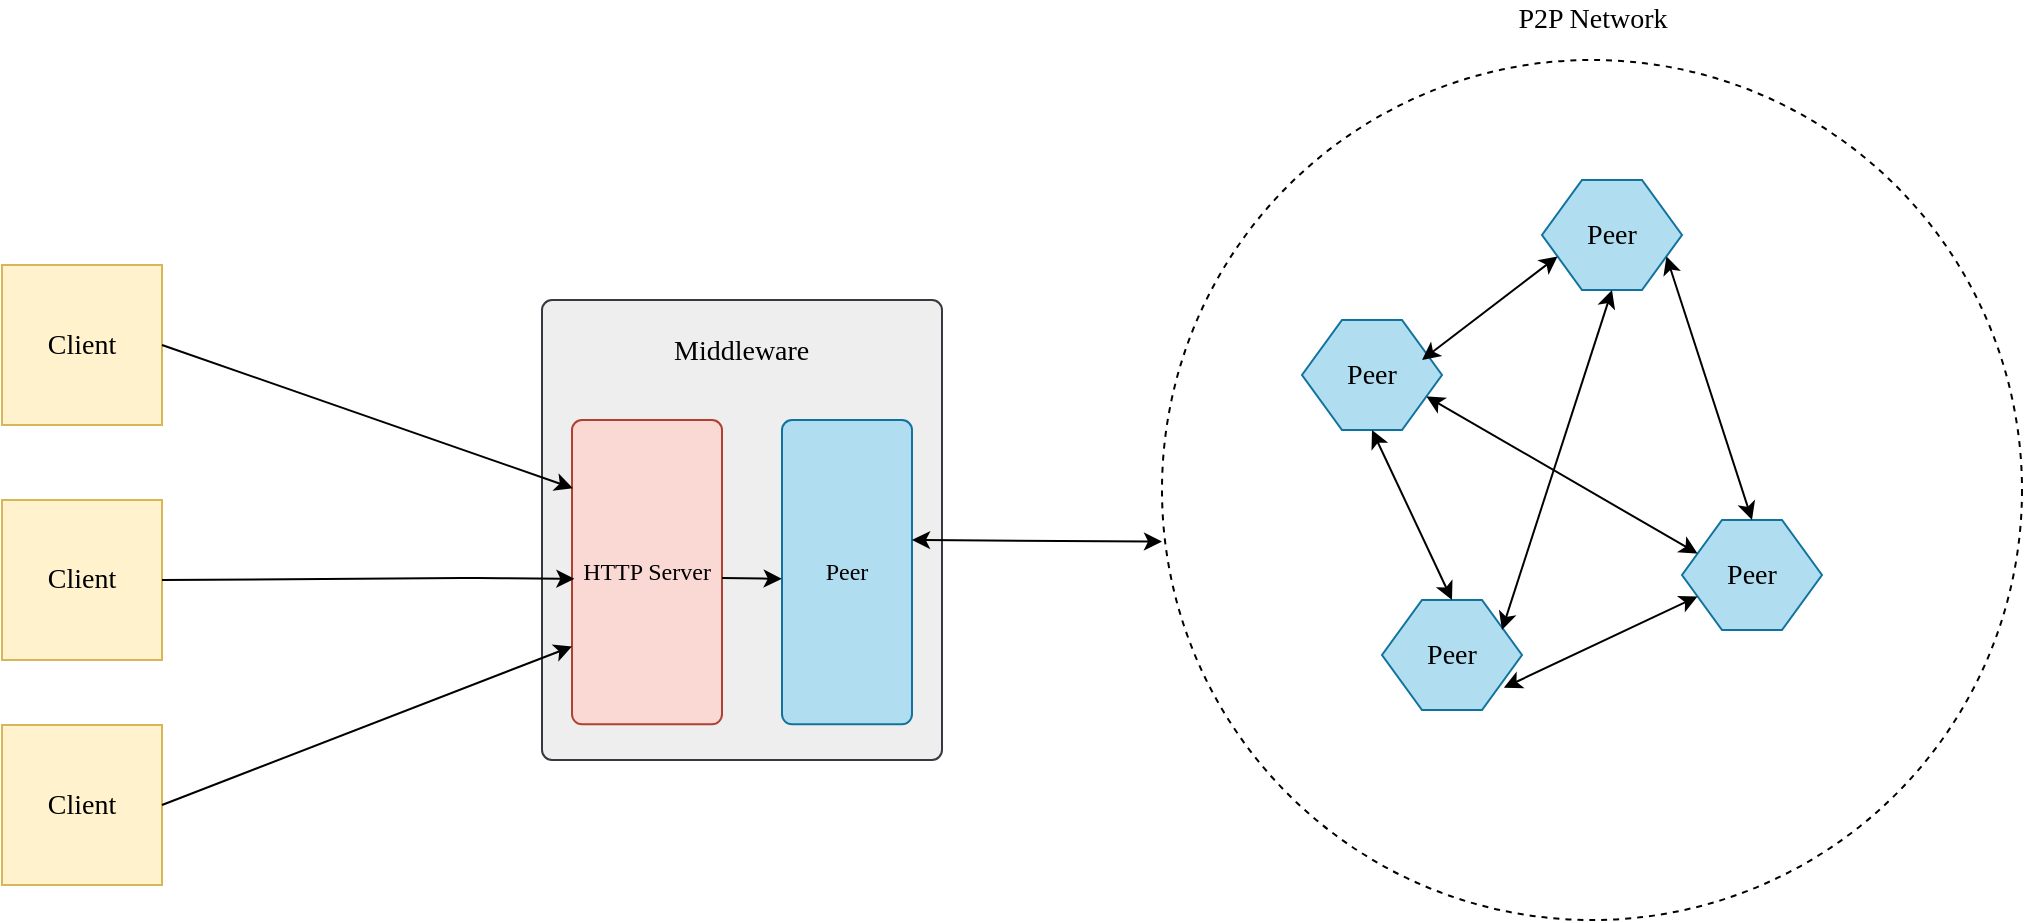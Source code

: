 <mxfile version="14.0.3" type="github">
  <diagram id="GICMYqtLOTgYG2fSYfgr" name="Page-1">
    <mxGraphModel dx="1722" dy="969" grid="1" gridSize="10" guides="1" tooltips="1" connect="1" arrows="1" fold="1" page="1" pageScale="1" pageWidth="1100" pageHeight="850" math="0" shadow="0">
      <root>
        <mxCell id="0" />
        <mxCell id="1" parent="0" />
        <mxCell id="E_Wd-ubweMT3_UfSxpYX-21" value="" style="rounded=1;absoluteArcSize=1;html=1;arcSize=10;fontFamily=Tahoma;fillColor=#eeeeee;strokeColor=#36393d;" vertex="1" parent="1">
          <mxGeometry x="470" y="340" width="200" height="230" as="geometry" />
        </mxCell>
        <mxCell id="E_Wd-ubweMT3_UfSxpYX-22" value="" style="html=1;shape=mxgraph.er.anchor;whiteSpace=wrap;fontFamily=Tahoma;" vertex="1" parent="E_Wd-ubweMT3_UfSxpYX-21">
          <mxGeometry width="90" height="230" as="geometry" />
        </mxCell>
        <mxCell id="E_Wd-ubweMT3_UfSxpYX-23" value="Peer" style="rounded=1;absoluteArcSize=1;html=1;arcSize=10;whiteSpace=wrap;points=[];strokeColor=#10739e;fillColor=#b1ddf0;fontFamily=Tahoma;" vertex="1" parent="E_Wd-ubweMT3_UfSxpYX-21">
          <mxGeometry x="120" y="60" width="65" height="152.14" as="geometry" />
        </mxCell>
        <mxCell id="E_Wd-ubweMT3_UfSxpYX-25" value="HTTP Server" style="rounded=1;absoluteArcSize=1;html=1;arcSize=10;whiteSpace=wrap;points=[];strokeColor=#ae4132;fillColor=#fad9d5;fontFamily=Tahoma;" vertex="1" parent="E_Wd-ubweMT3_UfSxpYX-21">
          <mxGeometry x="15" y="60" width="75" height="152.14" as="geometry" />
        </mxCell>
        <mxCell id="E_Wd-ubweMT3_UfSxpYX-28" value="Middleware" style="text;spacingLeft=4;spacingRight=4;overflow=hidden;rotatable=0;points=[[0,0.5],[1,0.5]];portConstraint=eastwest;fontSize=14;fontStyle=0;fontFamily=Tahoma;fillColor=none;dashed=1;" vertex="1" parent="E_Wd-ubweMT3_UfSxpYX-21">
          <mxGeometry x="60" y="10" width="100" height="30" as="geometry" />
        </mxCell>
        <mxCell id="E_Wd-ubweMT3_UfSxpYX-49" value="" style="endArrow=classic;startArrow=classic;html=1;fontFamily=Tahoma;fontSize=14;entryX=0;entryY=0.56;entryDx=0;entryDy=0;exitX=0.5;exitY=1;exitDx=0;exitDy=0;entryPerimeter=0;" edge="1" parent="E_Wd-ubweMT3_UfSxpYX-21" target="E_Wd-ubweMT3_UfSxpYX-32">
          <mxGeometry width="50" height="50" relative="1" as="geometry">
            <mxPoint x="185" y="120" as="sourcePoint" />
            <mxPoint x="225" y="205" as="targetPoint" />
          </mxGeometry>
        </mxCell>
        <mxCell id="E_Wd-ubweMT3_UfSxpYX-60" value="" style="endArrow=classic;startArrow=none;html=1;fontFamily=Tahoma;fontSize=14;entryX=-0.002;entryY=0.522;entryDx=0;entryDy=0;entryPerimeter=0;startFill=0;" edge="1" parent="E_Wd-ubweMT3_UfSxpYX-21" target="E_Wd-ubweMT3_UfSxpYX-23">
          <mxGeometry width="50" height="50" relative="1" as="geometry">
            <mxPoint x="90" y="139" as="sourcePoint" />
            <mxPoint x="110" y="140" as="targetPoint" />
          </mxGeometry>
        </mxCell>
        <mxCell id="E_Wd-ubweMT3_UfSxpYX-32" value="" style="ellipse;whiteSpace=wrap;html=1;aspect=fixed;fontFamily=Tahoma;fontSize=14;dashed=1;" vertex="1" parent="1">
          <mxGeometry x="780" y="220" width="430" height="430" as="geometry" />
        </mxCell>
        <mxCell id="E_Wd-ubweMT3_UfSxpYX-36" value="&lt;div&gt;P2P Network&lt;/div&gt;" style="text;html=1;align=center;verticalAlign=middle;resizable=0;points=[];autosize=1;fontSize=14;fontFamily=Tahoma;" vertex="1" parent="1">
          <mxGeometry x="950" y="190" width="90" height="20" as="geometry" />
        </mxCell>
        <mxCell id="E_Wd-ubweMT3_UfSxpYX-39" value="Peer" style="shape=hexagon;perimeter=hexagonPerimeter2;whiteSpace=wrap;html=1;fixedSize=1;fontFamily=Tahoma;fontSize=14;fillColor=#b1ddf0;strokeColor=#10739e;" vertex="1" parent="1">
          <mxGeometry x="850" y="350" width="70" height="55" as="geometry" />
        </mxCell>
        <mxCell id="E_Wd-ubweMT3_UfSxpYX-40" value="Peer" style="shape=hexagon;perimeter=hexagonPerimeter2;whiteSpace=wrap;html=1;fixedSize=1;fontFamily=Tahoma;fontSize=14;size=20;fillColor=#b1ddf0;strokeColor=#10739e;" vertex="1" parent="1">
          <mxGeometry x="890" y="490" width="70" height="55" as="geometry" />
        </mxCell>
        <mxCell id="E_Wd-ubweMT3_UfSxpYX-41" value="Peer" style="shape=hexagon;perimeter=hexagonPerimeter2;whiteSpace=wrap;html=1;fixedSize=1;fontFamily=Tahoma;fontSize=14;fillColor=#b1ddf0;strokeColor=#10739e;" vertex="1" parent="1">
          <mxGeometry x="970" y="280" width="70" height="55" as="geometry" />
        </mxCell>
        <mxCell id="E_Wd-ubweMT3_UfSxpYX-42" value="Peer" style="shape=hexagon;perimeter=hexagonPerimeter2;whiteSpace=wrap;html=1;fixedSize=1;fontFamily=Tahoma;fontSize=14;fillColor=#b1ddf0;strokeColor=#10739e;" vertex="1" parent="1">
          <mxGeometry x="1040" y="450" width="70" height="55" as="geometry" />
        </mxCell>
        <mxCell id="E_Wd-ubweMT3_UfSxpYX-43" value="" style="endArrow=classic;startArrow=classic;html=1;fontFamily=Tahoma;fontSize=14;entryX=0;entryY=0.75;entryDx=0;entryDy=0;" edge="1" parent="1" target="E_Wd-ubweMT3_UfSxpYX-41">
          <mxGeometry width="50" height="50" relative="1" as="geometry">
            <mxPoint x="910" y="370" as="sourcePoint" />
            <mxPoint x="870" y="390" as="targetPoint" />
          </mxGeometry>
        </mxCell>
        <mxCell id="E_Wd-ubweMT3_UfSxpYX-44" value="" style="endArrow=classic;startArrow=classic;html=1;fontFamily=Tahoma;fontSize=14;entryX=0.5;entryY=0;entryDx=0;entryDy=0;exitX=0.5;exitY=1;exitDx=0;exitDy=0;" edge="1" parent="1" source="E_Wd-ubweMT3_UfSxpYX-39" target="E_Wd-ubweMT3_UfSxpYX-40">
          <mxGeometry width="50" height="50" relative="1" as="geometry">
            <mxPoint x="920" y="380" as="sourcePoint" />
            <mxPoint x="987.778" y="328.194" as="targetPoint" />
          </mxGeometry>
        </mxCell>
        <mxCell id="E_Wd-ubweMT3_UfSxpYX-45" value="" style="endArrow=classic;startArrow=classic;html=1;fontFamily=Tahoma;fontSize=14;entryX=0.5;entryY=1;entryDx=0;entryDy=0;" edge="1" parent="1" target="E_Wd-ubweMT3_UfSxpYX-41">
          <mxGeometry width="50" height="50" relative="1" as="geometry">
            <mxPoint x="950" y="505" as="sourcePoint" />
            <mxPoint x="1017.778" y="453.194" as="targetPoint" />
          </mxGeometry>
        </mxCell>
        <mxCell id="E_Wd-ubweMT3_UfSxpYX-46" value="" style="endArrow=classic;startArrow=classic;html=1;fontFamily=Tahoma;fontSize=14;entryX=1;entryY=0.75;entryDx=0;entryDy=0;exitX=0.5;exitY=0;exitDx=0;exitDy=0;" edge="1" parent="1" source="E_Wd-ubweMT3_UfSxpYX-42" target="E_Wd-ubweMT3_UfSxpYX-41">
          <mxGeometry width="50" height="50" relative="1" as="geometry">
            <mxPoint x="940" y="400" as="sourcePoint" />
            <mxPoint x="1007.778" y="348.194" as="targetPoint" />
          </mxGeometry>
        </mxCell>
        <mxCell id="E_Wd-ubweMT3_UfSxpYX-47" value="" style="endArrow=classic;startArrow=classic;html=1;fontFamily=Tahoma;fontSize=14;entryX=0;entryY=0.75;entryDx=0;entryDy=0;exitX=0.871;exitY=0.797;exitDx=0;exitDy=0;exitPerimeter=0;" edge="1" parent="1" source="E_Wd-ubweMT3_UfSxpYX-40" target="E_Wd-ubweMT3_UfSxpYX-42">
          <mxGeometry width="50" height="50" relative="1" as="geometry">
            <mxPoint x="950" y="410" as="sourcePoint" />
            <mxPoint x="1017.778" y="358.194" as="targetPoint" />
          </mxGeometry>
        </mxCell>
        <mxCell id="E_Wd-ubweMT3_UfSxpYX-48" value="" style="endArrow=classic;startArrow=classic;html=1;fontFamily=Tahoma;fontSize=14;entryX=0;entryY=0.25;entryDx=0;entryDy=0;exitX=1;exitY=0.75;exitDx=0;exitDy=0;" edge="1" parent="1" source="E_Wd-ubweMT3_UfSxpYX-39" target="E_Wd-ubweMT3_UfSxpYX-42">
          <mxGeometry width="50" height="50" relative="1" as="geometry">
            <mxPoint x="960" y="420" as="sourcePoint" />
            <mxPoint x="1027.778" y="368.194" as="targetPoint" />
          </mxGeometry>
        </mxCell>
        <mxCell id="E_Wd-ubweMT3_UfSxpYX-51" value="Client" style="whiteSpace=wrap;html=1;aspect=fixed;fontFamily=Tahoma;fontSize=14;fillColor=#fff2cc;strokeColor=#d6b656;" vertex="1" parent="1">
          <mxGeometry x="200" y="322.5" width="80" height="80" as="geometry" />
        </mxCell>
        <mxCell id="E_Wd-ubweMT3_UfSxpYX-52" value="Client" style="whiteSpace=wrap;html=1;aspect=fixed;fontFamily=Tahoma;fontSize=14;fillColor=#fff2cc;strokeColor=#d6b656;" vertex="1" parent="1">
          <mxGeometry x="200" y="440" width="80" height="80" as="geometry" />
        </mxCell>
        <mxCell id="E_Wd-ubweMT3_UfSxpYX-53" value="Client" style="whiteSpace=wrap;html=1;aspect=fixed;fontFamily=Tahoma;fontSize=14;fillColor=#fff2cc;strokeColor=#d6b656;" vertex="1" parent="1">
          <mxGeometry x="200" y="552.5" width="80" height="80" as="geometry" />
        </mxCell>
        <mxCell id="E_Wd-ubweMT3_UfSxpYX-56" value="" style="endArrow=classic;startArrow=none;html=1;fontFamily=Tahoma;fontSize=14;entryX=0.006;entryY=0.224;entryDx=0;entryDy=0;entryPerimeter=0;exitX=1;exitY=0.5;exitDx=0;exitDy=0;startFill=0;" edge="1" parent="1" source="E_Wd-ubweMT3_UfSxpYX-51" target="E_Wd-ubweMT3_UfSxpYX-25">
          <mxGeometry width="50" height="50" relative="1" as="geometry">
            <mxPoint x="280" y="350" as="sourcePoint" />
            <mxPoint x="330" y="300" as="targetPoint" />
          </mxGeometry>
        </mxCell>
        <mxCell id="E_Wd-ubweMT3_UfSxpYX-57" value="" style="endArrow=classic;startArrow=none;html=1;fontFamily=Tahoma;fontSize=14;entryX=0.016;entryY=0.522;entryDx=0;entryDy=0;entryPerimeter=0;exitX=1;exitY=0.5;exitDx=0;exitDy=0;startFill=0;" edge="1" parent="1" source="E_Wd-ubweMT3_UfSxpYX-52" target="E_Wd-ubweMT3_UfSxpYX-25">
          <mxGeometry width="50" height="50" relative="1" as="geometry">
            <mxPoint x="300" y="465.94" as="sourcePoint" />
            <mxPoint x="504.66" y="544.999" as="targetPoint" />
            <Array as="points">
              <mxPoint x="440" y="479" />
            </Array>
          </mxGeometry>
        </mxCell>
        <mxCell id="E_Wd-ubweMT3_UfSxpYX-58" value="" style="endArrow=classic;startArrow=none;html=1;fontFamily=Tahoma;fontSize=14;exitX=1;exitY=0.5;exitDx=0;exitDy=0;entryX=0.001;entryY=0.744;entryDx=0;entryDy=0;entryPerimeter=0;startFill=0;" edge="1" parent="1" source="E_Wd-ubweMT3_UfSxpYX-53" target="E_Wd-ubweMT3_UfSxpYX-25">
          <mxGeometry width="50" height="50" relative="1" as="geometry">
            <mxPoint x="300" y="392.5" as="sourcePoint" />
            <mxPoint x="485.085" y="534.019" as="targetPoint" />
          </mxGeometry>
        </mxCell>
      </root>
    </mxGraphModel>
  </diagram>
</mxfile>
